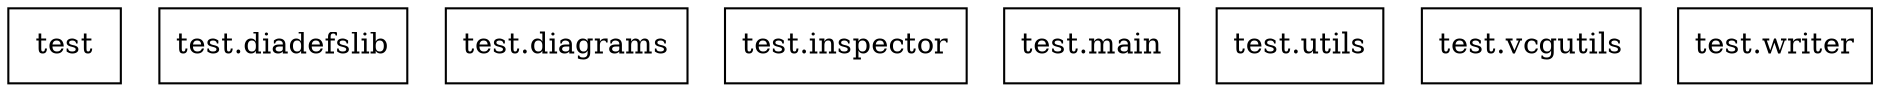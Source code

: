 digraph "packages_classes" {
charset="utf-8"
rankdir=BT
"0" [label="test", shape="box"];
"1" [label="test.diadefslib", shape="box"];
"2" [label="test.diagrams", shape="box"];
"3" [label="test.inspector", shape="box"];
"4" [label="test.main", shape="box"];
"5" [label="test.utils", shape="box"];
"6" [label="test.vcgutils", shape="box"];
"7" [label="test.writer", shape="box"];
}

